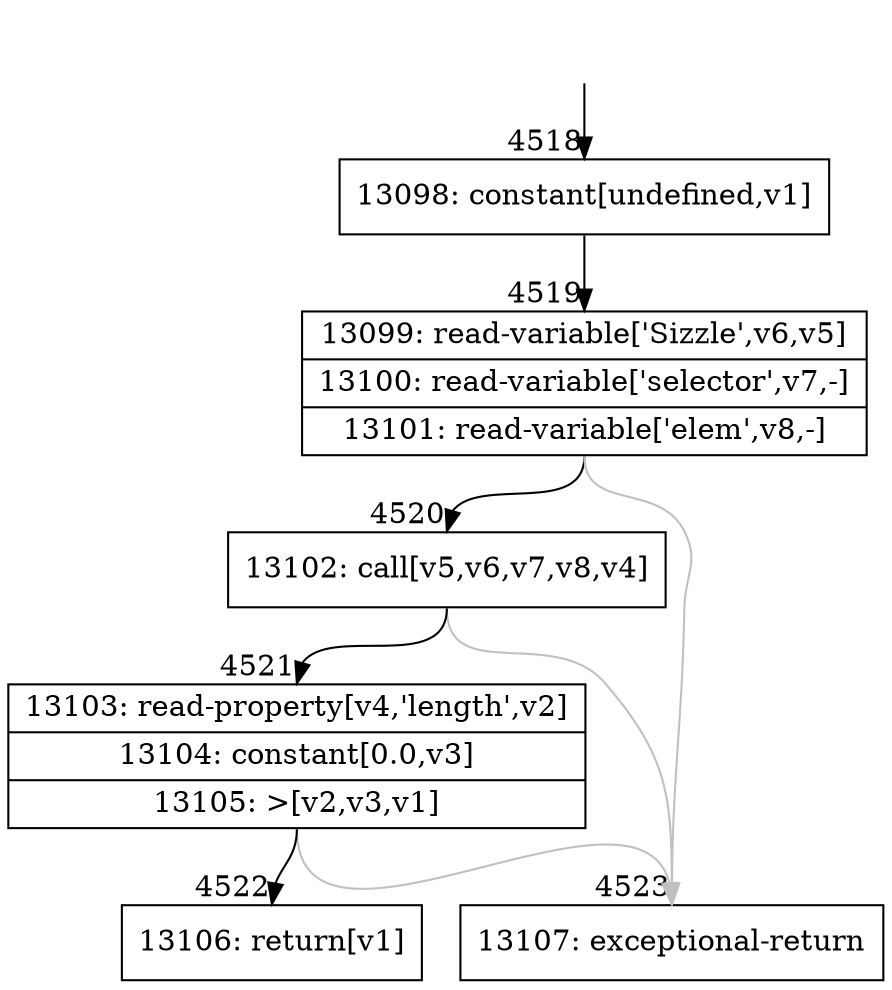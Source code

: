 digraph {
rankdir="TD"
BB_entry293[shape=none,label=""];
BB_entry293 -> BB4518 [tailport=s, headport=n, headlabel="    4518"]
BB4518 [shape=record label="{13098: constant[undefined,v1]}" ] 
BB4518 -> BB4519 [tailport=s, headport=n, headlabel="      4519"]
BB4519 [shape=record label="{13099: read-variable['Sizzle',v6,v5]|13100: read-variable['selector',v7,-]|13101: read-variable['elem',v8,-]}" ] 
BB4519 -> BB4520 [tailport=s, headport=n, headlabel="      4520"]
BB4519 -> BB4523 [tailport=s, headport=n, color=gray, headlabel="      4523"]
BB4520 [shape=record label="{13102: call[v5,v6,v7,v8,v4]}" ] 
BB4520 -> BB4521 [tailport=s, headport=n, headlabel="      4521"]
BB4520 -> BB4523 [tailport=s, headport=n, color=gray]
BB4521 [shape=record label="{13103: read-property[v4,'length',v2]|13104: constant[0.0,v3]|13105: \>[v2,v3,v1]}" ] 
BB4521 -> BB4522 [tailport=s, headport=n, headlabel="      4522"]
BB4521 -> BB4523 [tailport=s, headport=n, color=gray]
BB4522 [shape=record label="{13106: return[v1]}" ] 
BB4523 [shape=record label="{13107: exceptional-return}" ] 
}
